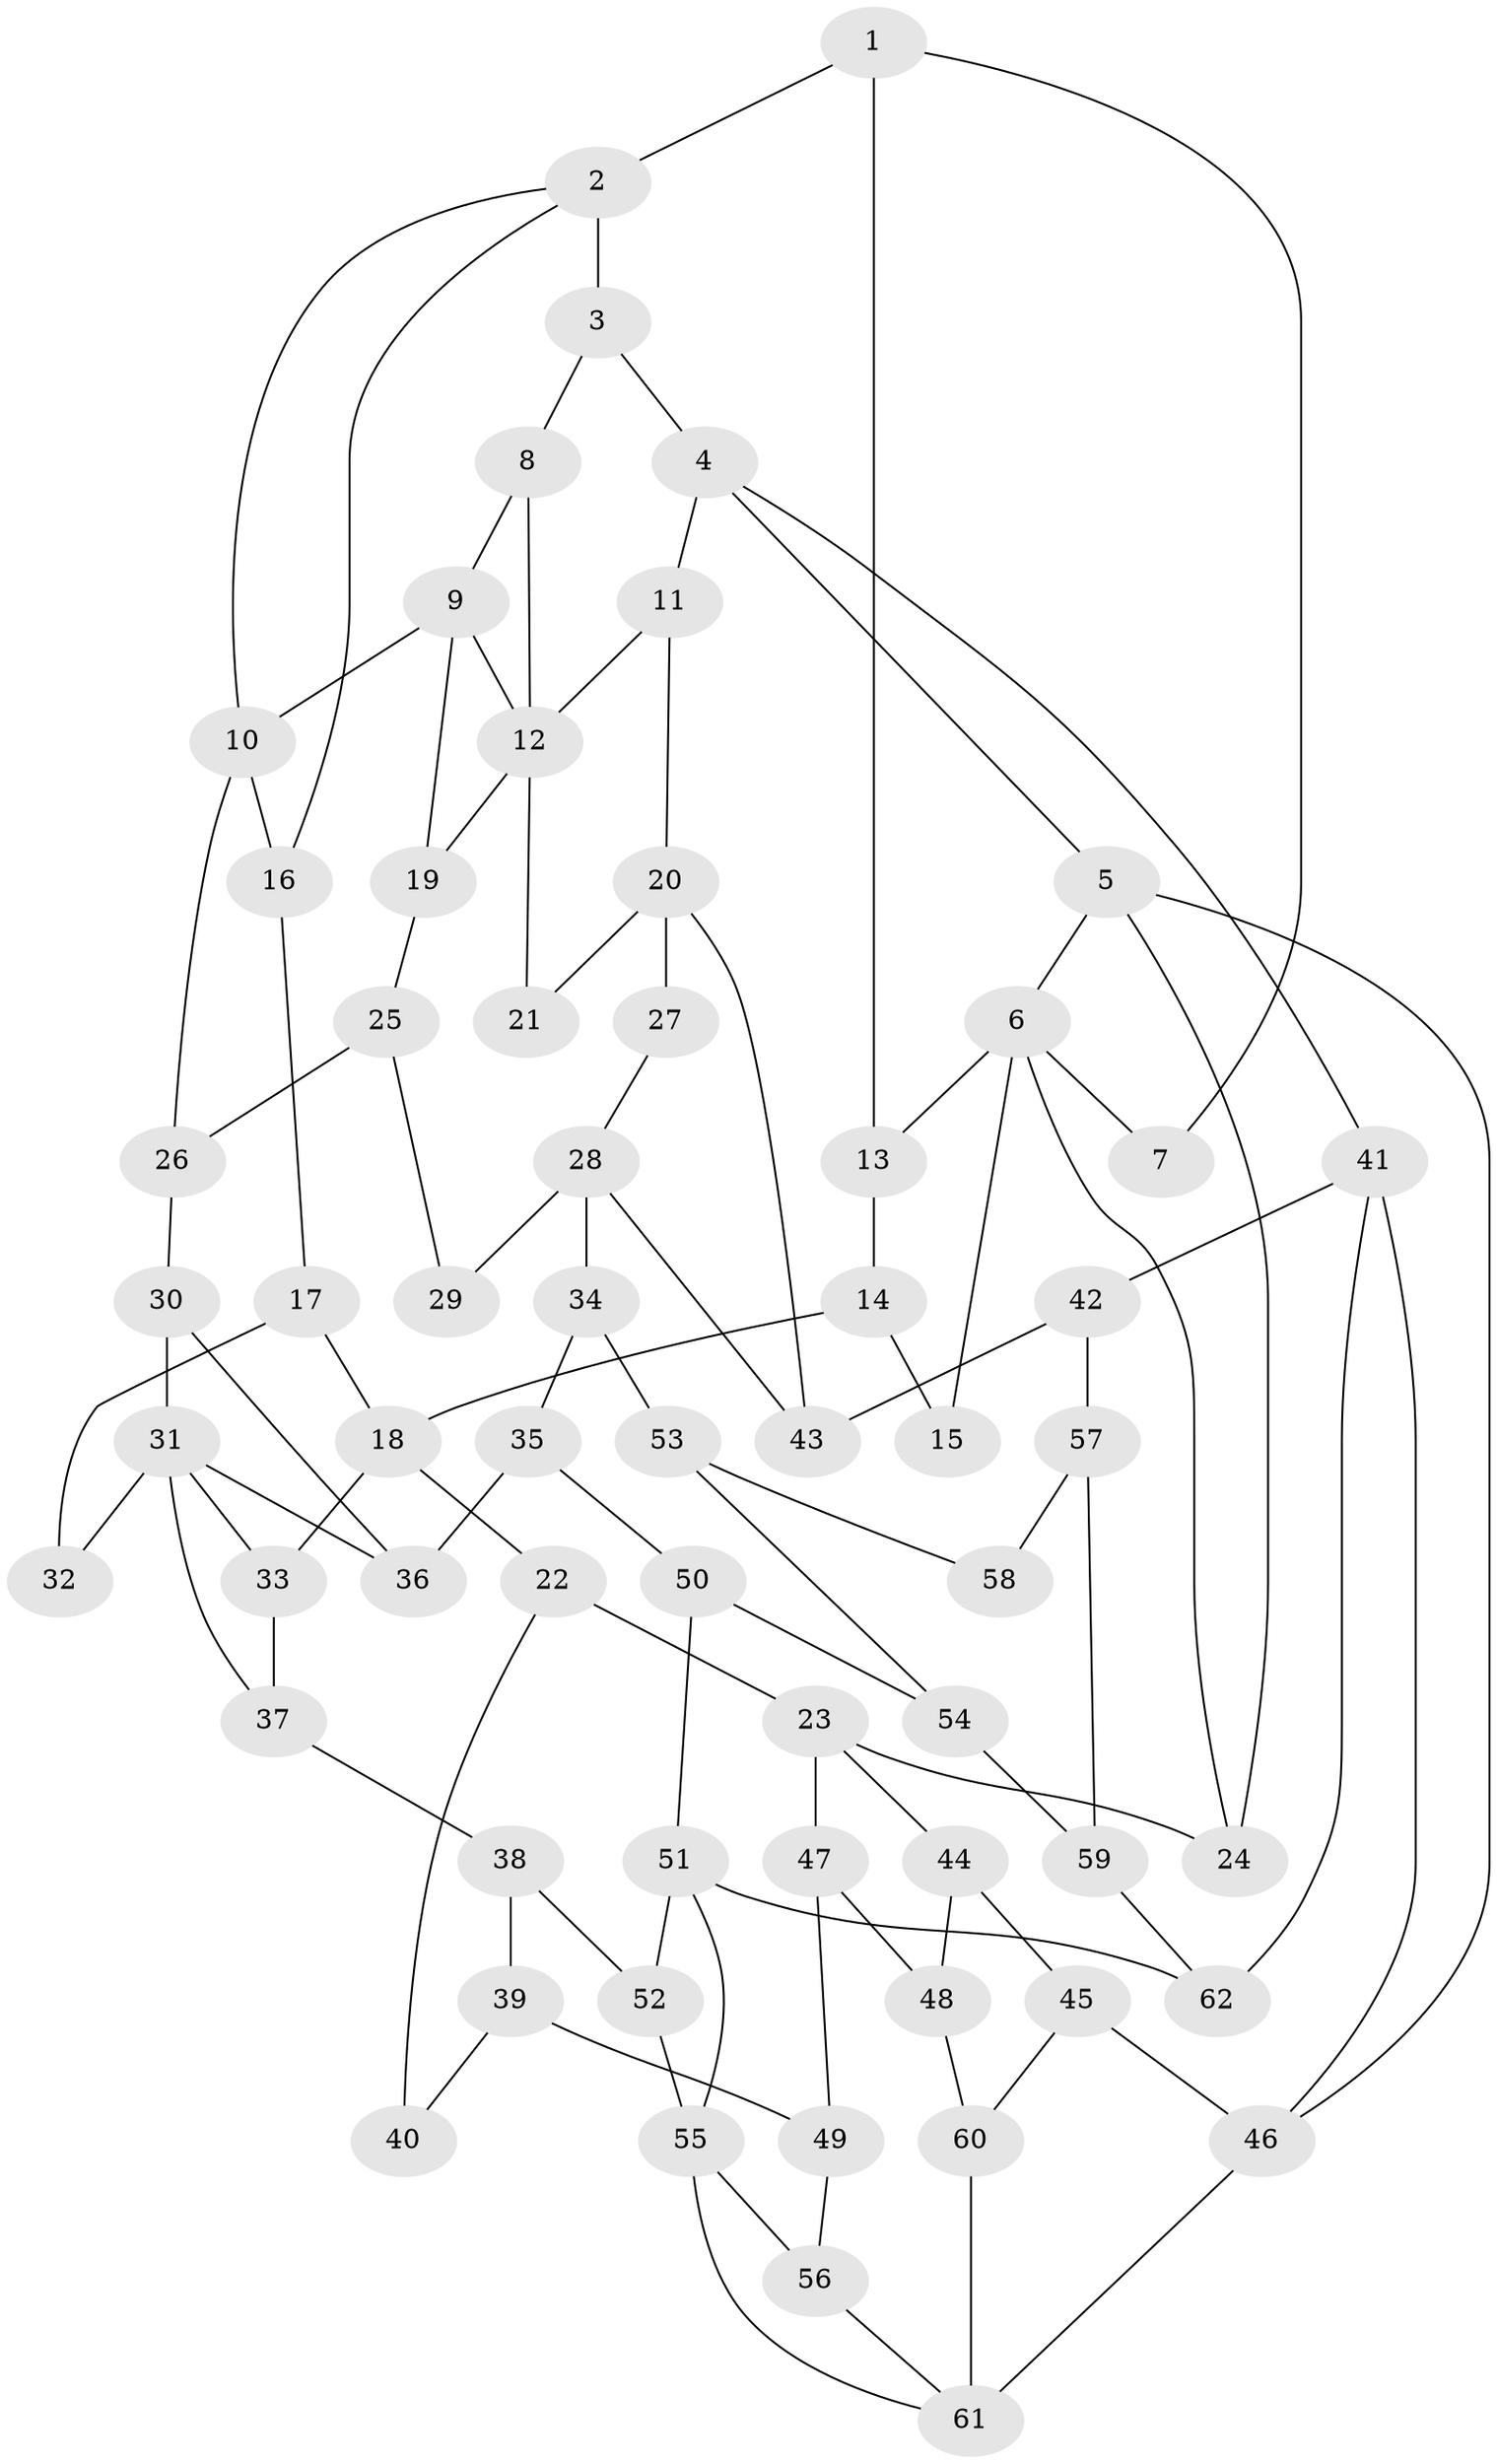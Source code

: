 // original degree distribution, {3: 0.016129032258064516, 5: 0.46774193548387094, 4: 0.2661290322580645, 6: 0.25}
// Generated by graph-tools (version 1.1) at 2025/38/03/09/25 02:38:43]
// undirected, 62 vertices, 99 edges
graph export_dot {
graph [start="1"]
  node [color=gray90,style=filled];
  1;
  2;
  3;
  4;
  5;
  6;
  7;
  8;
  9;
  10;
  11;
  12;
  13;
  14;
  15;
  16;
  17;
  18;
  19;
  20;
  21;
  22;
  23;
  24;
  25;
  26;
  27;
  28;
  29;
  30;
  31;
  32;
  33;
  34;
  35;
  36;
  37;
  38;
  39;
  40;
  41;
  42;
  43;
  44;
  45;
  46;
  47;
  48;
  49;
  50;
  51;
  52;
  53;
  54;
  55;
  56;
  57;
  58;
  59;
  60;
  61;
  62;
  1 -- 2 [weight=2.0];
  1 -- 7 [weight=1.0];
  1 -- 13 [weight=2.0];
  2 -- 3 [weight=1.0];
  2 -- 10 [weight=1.0];
  2 -- 16 [weight=1.0];
  3 -- 4 [weight=1.0];
  3 -- 8 [weight=1.0];
  4 -- 5 [weight=1.0];
  4 -- 11 [weight=1.0];
  4 -- 41 [weight=1.0];
  5 -- 6 [weight=1.0];
  5 -- 24 [weight=1.0];
  5 -- 46 [weight=1.0];
  6 -- 7 [weight=1.0];
  6 -- 13 [weight=1.0];
  6 -- 15 [weight=2.0];
  6 -- 24 [weight=1.0];
  8 -- 9 [weight=2.0];
  8 -- 12 [weight=1.0];
  9 -- 10 [weight=2.0];
  9 -- 12 [weight=1.0];
  9 -- 19 [weight=1.0];
  10 -- 16 [weight=1.0];
  10 -- 26 [weight=1.0];
  11 -- 12 [weight=1.0];
  11 -- 20 [weight=1.0];
  12 -- 19 [weight=1.0];
  12 -- 21 [weight=1.0];
  13 -- 14 [weight=1.0];
  14 -- 15 [weight=1.0];
  14 -- 18 [weight=2.0];
  16 -- 17 [weight=1.0];
  17 -- 18 [weight=1.0];
  17 -- 32 [weight=1.0];
  18 -- 22 [weight=2.0];
  18 -- 33 [weight=1.0];
  19 -- 25 [weight=1.0];
  20 -- 21 [weight=2.0];
  20 -- 27 [weight=2.0];
  20 -- 43 [weight=1.0];
  22 -- 23 [weight=2.0];
  22 -- 40 [weight=2.0];
  23 -- 24 [weight=2.0];
  23 -- 44 [weight=1.0];
  23 -- 47 [weight=1.0];
  25 -- 26 [weight=1.0];
  25 -- 29 [weight=1.0];
  26 -- 30 [weight=1.0];
  27 -- 28 [weight=1.0];
  28 -- 29 [weight=2.0];
  28 -- 34 [weight=2.0];
  28 -- 43 [weight=1.0];
  30 -- 31 [weight=1.0];
  30 -- 36 [weight=1.0];
  31 -- 32 [weight=2.0];
  31 -- 33 [weight=1.0];
  31 -- 36 [weight=1.0];
  31 -- 37 [weight=1.0];
  33 -- 37 [weight=1.0];
  34 -- 35 [weight=1.0];
  34 -- 53 [weight=2.0];
  35 -- 36 [weight=1.0];
  35 -- 50 [weight=1.0];
  37 -- 38 [weight=1.0];
  38 -- 39 [weight=1.0];
  38 -- 52 [weight=1.0];
  39 -- 40 [weight=1.0];
  39 -- 49 [weight=1.0];
  41 -- 42 [weight=1.0];
  41 -- 46 [weight=1.0];
  41 -- 62 [weight=1.0];
  42 -- 43 [weight=1.0];
  42 -- 57 [weight=1.0];
  44 -- 45 [weight=1.0];
  44 -- 48 [weight=1.0];
  45 -- 46 [weight=1.0];
  45 -- 60 [weight=2.0];
  46 -- 61 [weight=1.0];
  47 -- 48 [weight=2.0];
  47 -- 49 [weight=1.0];
  48 -- 60 [weight=2.0];
  49 -- 56 [weight=1.0];
  50 -- 51 [weight=1.0];
  50 -- 54 [weight=1.0];
  51 -- 52 [weight=2.0];
  51 -- 55 [weight=1.0];
  51 -- 62 [weight=1.0];
  52 -- 55 [weight=1.0];
  53 -- 54 [weight=1.0];
  53 -- 58 [weight=2.0];
  54 -- 59 [weight=1.0];
  55 -- 56 [weight=2.0];
  55 -- 61 [weight=1.0];
  56 -- 61 [weight=1.0];
  57 -- 58 [weight=4.0];
  57 -- 59 [weight=1.0];
  59 -- 62 [weight=1.0];
  60 -- 61 [weight=2.0];
}
